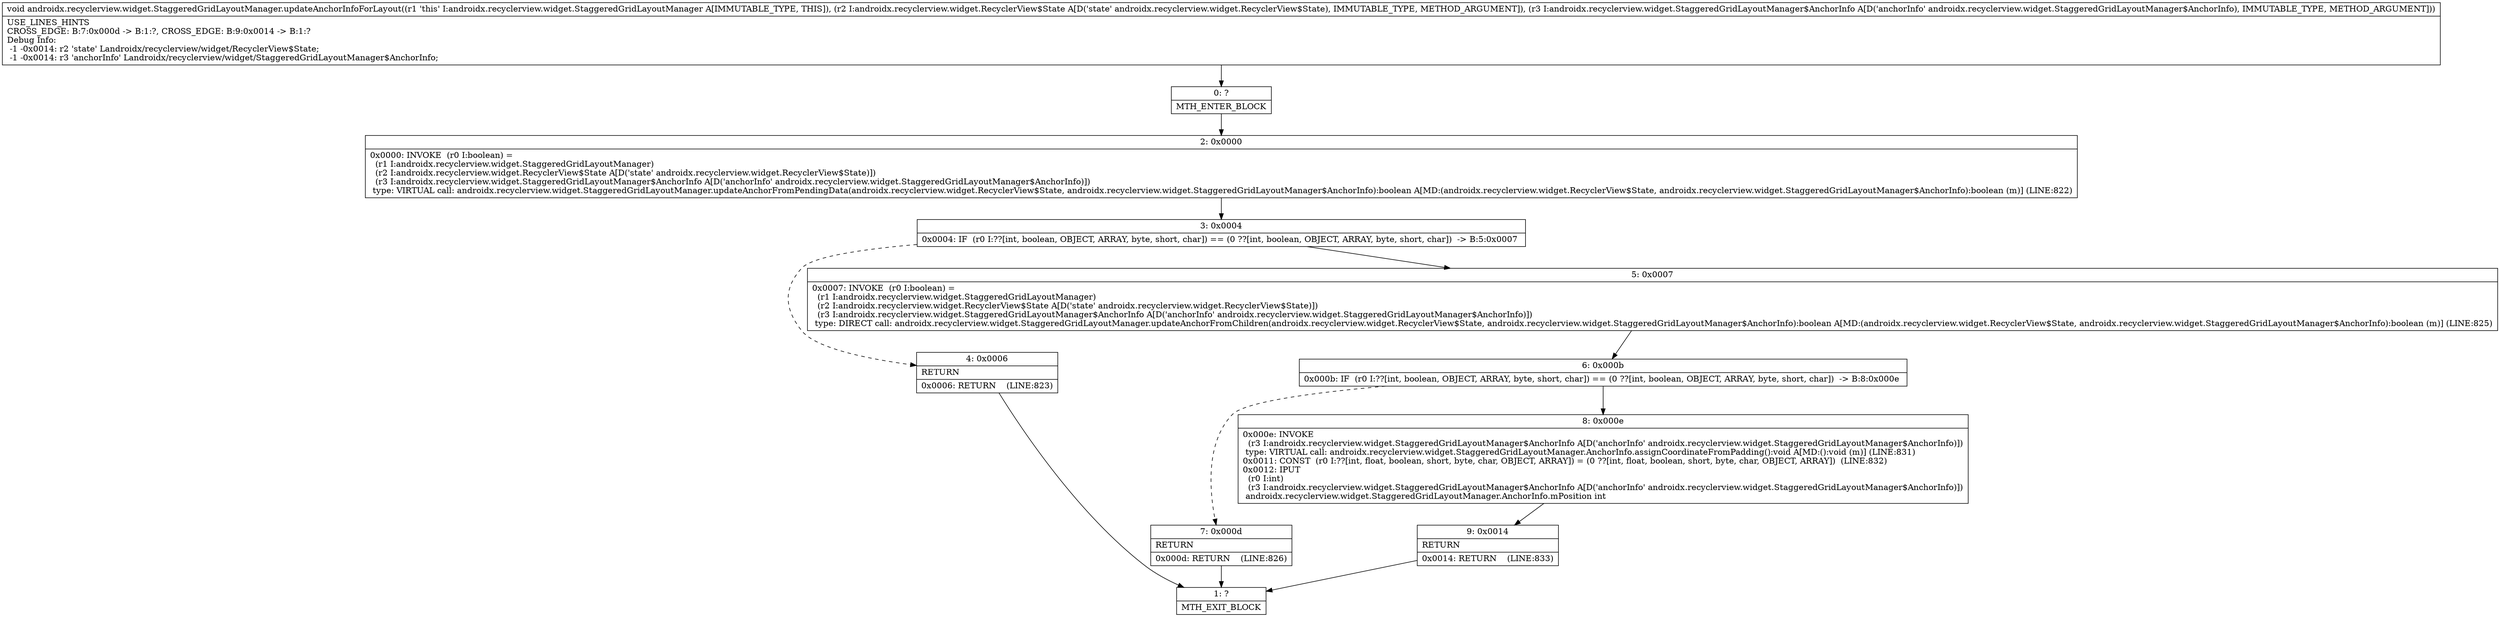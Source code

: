 digraph "CFG forandroidx.recyclerview.widget.StaggeredGridLayoutManager.updateAnchorInfoForLayout(Landroidx\/recyclerview\/widget\/RecyclerView$State;Landroidx\/recyclerview\/widget\/StaggeredGridLayoutManager$AnchorInfo;)V" {
Node_0 [shape=record,label="{0\:\ ?|MTH_ENTER_BLOCK\l}"];
Node_2 [shape=record,label="{2\:\ 0x0000|0x0000: INVOKE  (r0 I:boolean) = \l  (r1 I:androidx.recyclerview.widget.StaggeredGridLayoutManager)\l  (r2 I:androidx.recyclerview.widget.RecyclerView$State A[D('state' androidx.recyclerview.widget.RecyclerView$State)])\l  (r3 I:androidx.recyclerview.widget.StaggeredGridLayoutManager$AnchorInfo A[D('anchorInfo' androidx.recyclerview.widget.StaggeredGridLayoutManager$AnchorInfo)])\l type: VIRTUAL call: androidx.recyclerview.widget.StaggeredGridLayoutManager.updateAnchorFromPendingData(androidx.recyclerview.widget.RecyclerView$State, androidx.recyclerview.widget.StaggeredGridLayoutManager$AnchorInfo):boolean A[MD:(androidx.recyclerview.widget.RecyclerView$State, androidx.recyclerview.widget.StaggeredGridLayoutManager$AnchorInfo):boolean (m)] (LINE:822)\l}"];
Node_3 [shape=record,label="{3\:\ 0x0004|0x0004: IF  (r0 I:??[int, boolean, OBJECT, ARRAY, byte, short, char]) == (0 ??[int, boolean, OBJECT, ARRAY, byte, short, char])  \-\> B:5:0x0007 \l}"];
Node_4 [shape=record,label="{4\:\ 0x0006|RETURN\l|0x0006: RETURN    (LINE:823)\l}"];
Node_1 [shape=record,label="{1\:\ ?|MTH_EXIT_BLOCK\l}"];
Node_5 [shape=record,label="{5\:\ 0x0007|0x0007: INVOKE  (r0 I:boolean) = \l  (r1 I:androidx.recyclerview.widget.StaggeredGridLayoutManager)\l  (r2 I:androidx.recyclerview.widget.RecyclerView$State A[D('state' androidx.recyclerview.widget.RecyclerView$State)])\l  (r3 I:androidx.recyclerview.widget.StaggeredGridLayoutManager$AnchorInfo A[D('anchorInfo' androidx.recyclerview.widget.StaggeredGridLayoutManager$AnchorInfo)])\l type: DIRECT call: androidx.recyclerview.widget.StaggeredGridLayoutManager.updateAnchorFromChildren(androidx.recyclerview.widget.RecyclerView$State, androidx.recyclerview.widget.StaggeredGridLayoutManager$AnchorInfo):boolean A[MD:(androidx.recyclerview.widget.RecyclerView$State, androidx.recyclerview.widget.StaggeredGridLayoutManager$AnchorInfo):boolean (m)] (LINE:825)\l}"];
Node_6 [shape=record,label="{6\:\ 0x000b|0x000b: IF  (r0 I:??[int, boolean, OBJECT, ARRAY, byte, short, char]) == (0 ??[int, boolean, OBJECT, ARRAY, byte, short, char])  \-\> B:8:0x000e \l}"];
Node_7 [shape=record,label="{7\:\ 0x000d|RETURN\l|0x000d: RETURN    (LINE:826)\l}"];
Node_8 [shape=record,label="{8\:\ 0x000e|0x000e: INVOKE  \l  (r3 I:androidx.recyclerview.widget.StaggeredGridLayoutManager$AnchorInfo A[D('anchorInfo' androidx.recyclerview.widget.StaggeredGridLayoutManager$AnchorInfo)])\l type: VIRTUAL call: androidx.recyclerview.widget.StaggeredGridLayoutManager.AnchorInfo.assignCoordinateFromPadding():void A[MD:():void (m)] (LINE:831)\l0x0011: CONST  (r0 I:??[int, float, boolean, short, byte, char, OBJECT, ARRAY]) = (0 ??[int, float, boolean, short, byte, char, OBJECT, ARRAY])  (LINE:832)\l0x0012: IPUT  \l  (r0 I:int)\l  (r3 I:androidx.recyclerview.widget.StaggeredGridLayoutManager$AnchorInfo A[D('anchorInfo' androidx.recyclerview.widget.StaggeredGridLayoutManager$AnchorInfo)])\l androidx.recyclerview.widget.StaggeredGridLayoutManager.AnchorInfo.mPosition int \l}"];
Node_9 [shape=record,label="{9\:\ 0x0014|RETURN\l|0x0014: RETURN    (LINE:833)\l}"];
MethodNode[shape=record,label="{void androidx.recyclerview.widget.StaggeredGridLayoutManager.updateAnchorInfoForLayout((r1 'this' I:androidx.recyclerview.widget.StaggeredGridLayoutManager A[IMMUTABLE_TYPE, THIS]), (r2 I:androidx.recyclerview.widget.RecyclerView$State A[D('state' androidx.recyclerview.widget.RecyclerView$State), IMMUTABLE_TYPE, METHOD_ARGUMENT]), (r3 I:androidx.recyclerview.widget.StaggeredGridLayoutManager$AnchorInfo A[D('anchorInfo' androidx.recyclerview.widget.StaggeredGridLayoutManager$AnchorInfo), IMMUTABLE_TYPE, METHOD_ARGUMENT]))  | USE_LINES_HINTS\lCROSS_EDGE: B:7:0x000d \-\> B:1:?, CROSS_EDGE: B:9:0x0014 \-\> B:1:?\lDebug Info:\l  \-1 \-0x0014: r2 'state' Landroidx\/recyclerview\/widget\/RecyclerView$State;\l  \-1 \-0x0014: r3 'anchorInfo' Landroidx\/recyclerview\/widget\/StaggeredGridLayoutManager$AnchorInfo;\l}"];
MethodNode -> Node_0;Node_0 -> Node_2;
Node_2 -> Node_3;
Node_3 -> Node_4[style=dashed];
Node_3 -> Node_5;
Node_4 -> Node_1;
Node_5 -> Node_6;
Node_6 -> Node_7[style=dashed];
Node_6 -> Node_8;
Node_7 -> Node_1;
Node_8 -> Node_9;
Node_9 -> Node_1;
}

